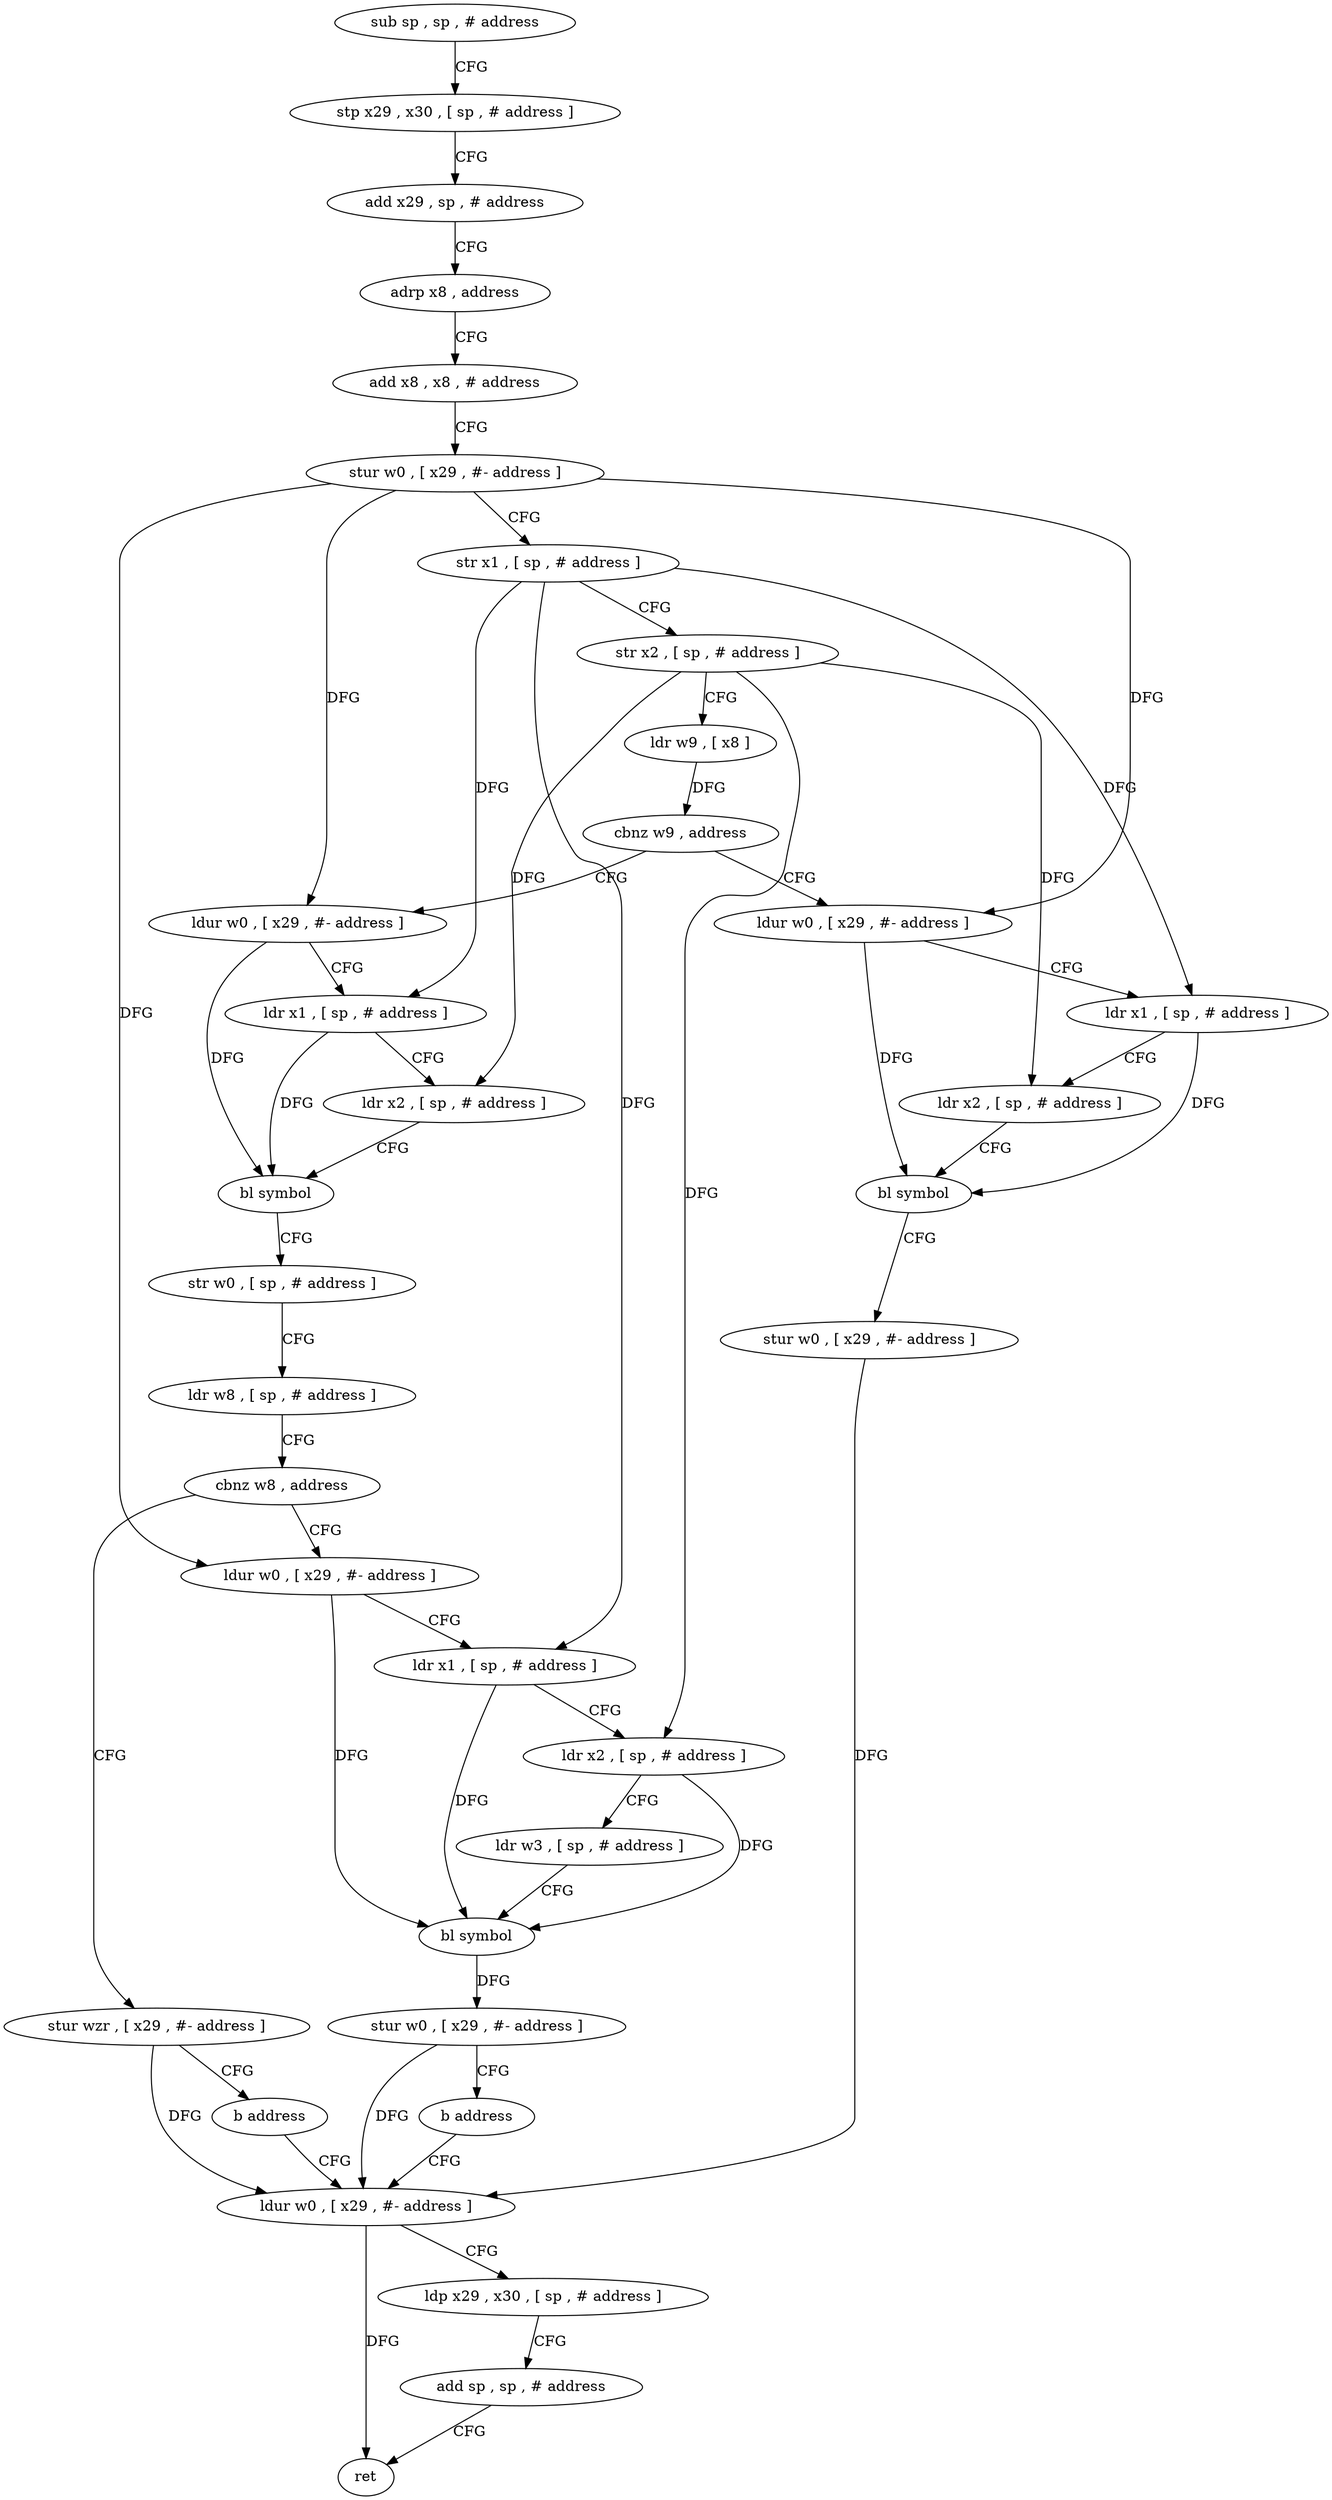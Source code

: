 digraph "func" {
"4266768" [label = "sub sp , sp , # address" ]
"4266772" [label = "stp x29 , x30 , [ sp , # address ]" ]
"4266776" [label = "add x29 , sp , # address" ]
"4266780" [label = "adrp x8 , address" ]
"4266784" [label = "add x8 , x8 , # address" ]
"4266788" [label = "stur w0 , [ x29 , #- address ]" ]
"4266792" [label = "str x1 , [ sp , # address ]" ]
"4266796" [label = "str x2 , [ sp , # address ]" ]
"4266800" [label = "ldr w9 , [ x8 ]" ]
"4266804" [label = "cbnz w9 , address" ]
"4266872" [label = "ldur w0 , [ x29 , #- address ]" ]
"4266808" [label = "ldur w0 , [ x29 , #- address ]" ]
"4266876" [label = "ldr x1 , [ sp , # address ]" ]
"4266880" [label = "ldr x2 , [ sp , # address ]" ]
"4266884" [label = "bl symbol" ]
"4266888" [label = "stur w0 , [ x29 , #- address ]" ]
"4266892" [label = "ldur w0 , [ x29 , #- address ]" ]
"4266812" [label = "ldr x1 , [ sp , # address ]" ]
"4266816" [label = "ldr x2 , [ sp , # address ]" ]
"4266820" [label = "bl symbol" ]
"4266824" [label = "str w0 , [ sp , # address ]" ]
"4266828" [label = "ldr w8 , [ sp , # address ]" ]
"4266832" [label = "cbnz w8 , address" ]
"4266844" [label = "ldur w0 , [ x29 , #- address ]" ]
"4266836" [label = "stur wzr , [ x29 , #- address ]" ]
"4266848" [label = "ldr x1 , [ sp , # address ]" ]
"4266852" [label = "ldr x2 , [ sp , # address ]" ]
"4266856" [label = "ldr w3 , [ sp , # address ]" ]
"4266860" [label = "bl symbol" ]
"4266864" [label = "stur w0 , [ x29 , #- address ]" ]
"4266868" [label = "b address" ]
"4266840" [label = "b address" ]
"4266896" [label = "ldp x29 , x30 , [ sp , # address ]" ]
"4266900" [label = "add sp , sp , # address" ]
"4266904" [label = "ret" ]
"4266768" -> "4266772" [ label = "CFG" ]
"4266772" -> "4266776" [ label = "CFG" ]
"4266776" -> "4266780" [ label = "CFG" ]
"4266780" -> "4266784" [ label = "CFG" ]
"4266784" -> "4266788" [ label = "CFG" ]
"4266788" -> "4266792" [ label = "CFG" ]
"4266788" -> "4266872" [ label = "DFG" ]
"4266788" -> "4266808" [ label = "DFG" ]
"4266788" -> "4266844" [ label = "DFG" ]
"4266792" -> "4266796" [ label = "CFG" ]
"4266792" -> "4266876" [ label = "DFG" ]
"4266792" -> "4266812" [ label = "DFG" ]
"4266792" -> "4266848" [ label = "DFG" ]
"4266796" -> "4266800" [ label = "CFG" ]
"4266796" -> "4266880" [ label = "DFG" ]
"4266796" -> "4266816" [ label = "DFG" ]
"4266796" -> "4266852" [ label = "DFG" ]
"4266800" -> "4266804" [ label = "DFG" ]
"4266804" -> "4266872" [ label = "CFG" ]
"4266804" -> "4266808" [ label = "CFG" ]
"4266872" -> "4266876" [ label = "CFG" ]
"4266872" -> "4266884" [ label = "DFG" ]
"4266808" -> "4266812" [ label = "CFG" ]
"4266808" -> "4266820" [ label = "DFG" ]
"4266876" -> "4266880" [ label = "CFG" ]
"4266876" -> "4266884" [ label = "DFG" ]
"4266880" -> "4266884" [ label = "CFG" ]
"4266884" -> "4266888" [ label = "CFG" ]
"4266888" -> "4266892" [ label = "DFG" ]
"4266892" -> "4266896" [ label = "CFG" ]
"4266892" -> "4266904" [ label = "DFG" ]
"4266812" -> "4266816" [ label = "CFG" ]
"4266812" -> "4266820" [ label = "DFG" ]
"4266816" -> "4266820" [ label = "CFG" ]
"4266820" -> "4266824" [ label = "CFG" ]
"4266824" -> "4266828" [ label = "CFG" ]
"4266828" -> "4266832" [ label = "CFG" ]
"4266832" -> "4266844" [ label = "CFG" ]
"4266832" -> "4266836" [ label = "CFG" ]
"4266844" -> "4266848" [ label = "CFG" ]
"4266844" -> "4266860" [ label = "DFG" ]
"4266836" -> "4266840" [ label = "CFG" ]
"4266836" -> "4266892" [ label = "DFG" ]
"4266848" -> "4266852" [ label = "CFG" ]
"4266848" -> "4266860" [ label = "DFG" ]
"4266852" -> "4266856" [ label = "CFG" ]
"4266852" -> "4266860" [ label = "DFG" ]
"4266856" -> "4266860" [ label = "CFG" ]
"4266860" -> "4266864" [ label = "DFG" ]
"4266864" -> "4266868" [ label = "CFG" ]
"4266864" -> "4266892" [ label = "DFG" ]
"4266868" -> "4266892" [ label = "CFG" ]
"4266840" -> "4266892" [ label = "CFG" ]
"4266896" -> "4266900" [ label = "CFG" ]
"4266900" -> "4266904" [ label = "CFG" ]
}
